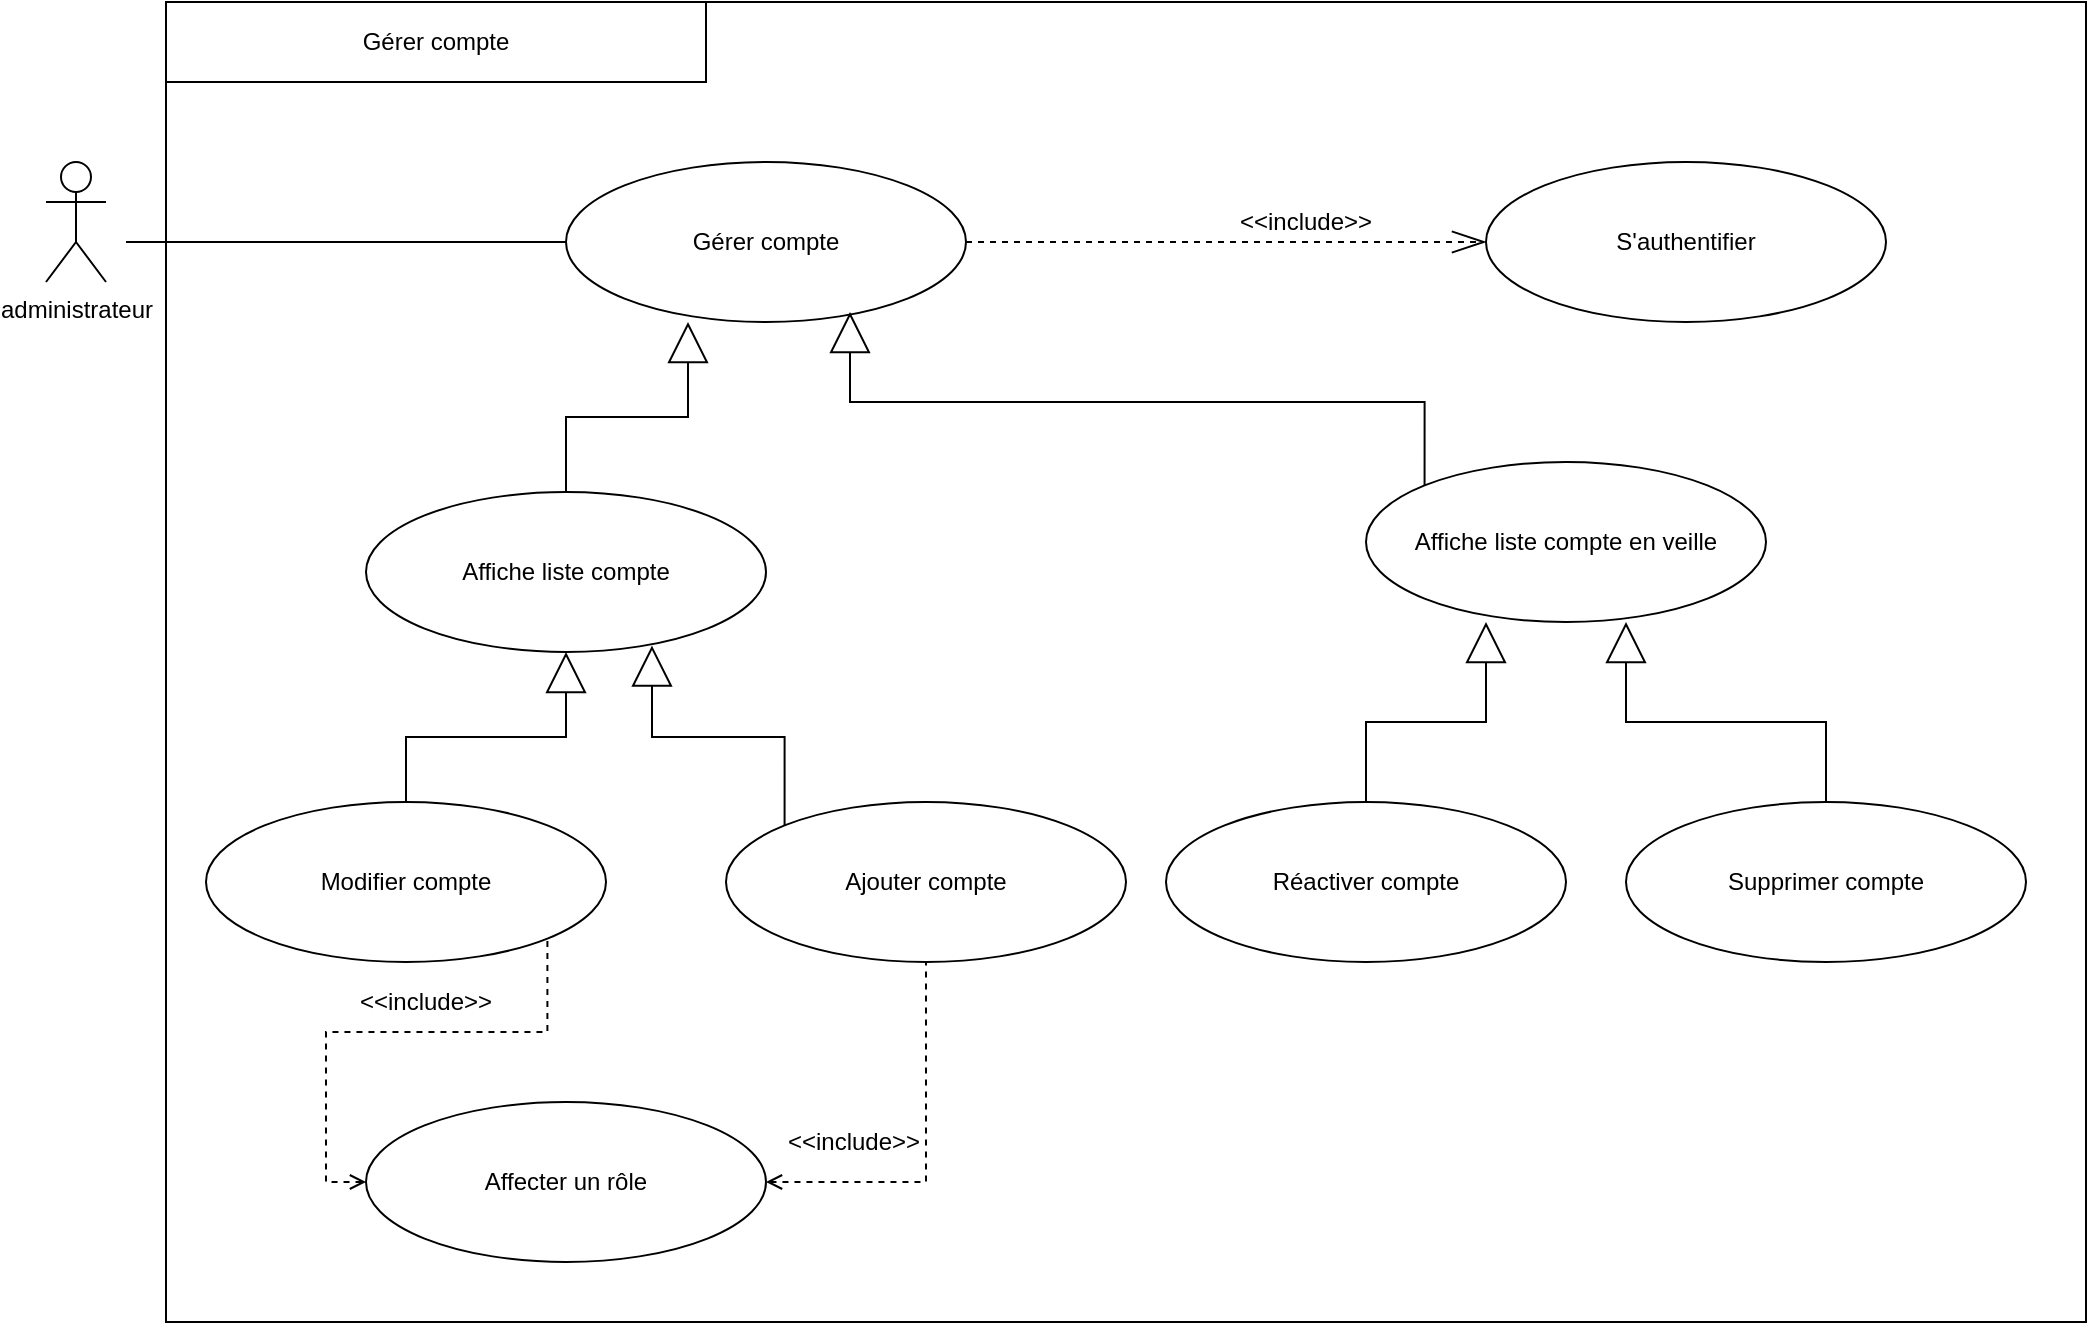 <mxfile version="21.3.7" type="gitlab">
  <diagram name="Page-1" id="0QIcclAHsSgHyHEDI2JT">
    <mxGraphModel dx="1379" dy="788" grid="1" gridSize="10" guides="1" tooltips="1" connect="1" arrows="1" fold="1" page="1" pageScale="1" pageWidth="827" pageHeight="1169" math="0" shadow="0">
      <root>
        <mxCell id="0" />
        <mxCell id="1" parent="0" />
        <mxCell id="HLJ9wctepKvao4_o_syU-1" value="" style="rounded=0;whiteSpace=wrap;html=1;" parent="1" vertex="1">
          <mxGeometry x="90" y="130" width="960" height="660" as="geometry" />
        </mxCell>
        <mxCell id="D3x_KA44DKpdAV-QIm3H-1" style="edgeStyle=orthogonalEdgeStyle;rounded=0;orthogonalLoop=1;jettySize=auto;html=1;endArrow=openThin;endFill=0;endSize=15;dashed=1;" edge="1" parent="1" source="HLJ9wctepKvao4_o_syU-4" target="HLJ9wctepKvao4_o_syU-6">
          <mxGeometry relative="1" as="geometry" />
        </mxCell>
        <mxCell id="HLJ9wctepKvao4_o_syU-4" value="Gérer compte" style="ellipse;whiteSpace=wrap;html=1;" parent="1" vertex="1">
          <mxGeometry x="290" y="210" width="200" height="80" as="geometry" />
        </mxCell>
        <mxCell id="HLJ9wctepKvao4_o_syU-5" value="" style="endArrow=none;html=1;rounded=0;entryX=0;entryY=0.5;entryDx=0;entryDy=0;" parent="1" target="HLJ9wctepKvao4_o_syU-4" edge="1">
          <mxGeometry width="50" height="50" relative="1" as="geometry">
            <mxPoint x="70" y="250" as="sourcePoint" />
            <mxPoint x="530" y="560" as="targetPoint" />
          </mxGeometry>
        </mxCell>
        <mxCell id="HLJ9wctepKvao4_o_syU-6" value="S&#39;authentifier" style="ellipse;whiteSpace=wrap;html=1;" parent="1" vertex="1">
          <mxGeometry x="750" y="210" width="200" height="80" as="geometry" />
        </mxCell>
        <mxCell id="HLJ9wctepKvao4_o_syU-20" value="&amp;lt;&amp;lt;include&amp;gt;&amp;gt;" style="text;html=1;strokeColor=none;fillColor=none;align=center;verticalAlign=middle;whiteSpace=wrap;rounded=0;" parent="1" vertex="1">
          <mxGeometry x="640" y="230" width="40" height="20" as="geometry" />
        </mxCell>
        <mxCell id="HLJ9wctepKvao4_o_syU-25" value="Gérer compte" style="rounded=0;whiteSpace=wrap;html=1;" parent="1" vertex="1">
          <mxGeometry x="90" y="130" width="270" height="40" as="geometry" />
        </mxCell>
        <mxCell id="HLJ9wctepKvao4_o_syU-43" value="administrateur" style="shape=umlActor;verticalLabelPosition=bottom;verticalAlign=top;html=1;outlineConnect=0;" parent="1" vertex="1">
          <mxGeometry x="30" y="210" width="30" height="60" as="geometry" />
        </mxCell>
        <mxCell id="D3x_KA44DKpdAV-QIm3H-6" style="edgeStyle=orthogonalEdgeStyle;rounded=0;orthogonalLoop=1;jettySize=auto;html=1;entryX=0.305;entryY=1;entryDx=0;entryDy=0;entryPerimeter=0;endArrow=block;endFill=0;endSize=18;" edge="1" parent="1" source="HLJ9wctepKvao4_o_syU-44" target="HLJ9wctepKvao4_o_syU-4">
          <mxGeometry relative="1" as="geometry" />
        </mxCell>
        <mxCell id="HLJ9wctepKvao4_o_syU-44" value="Affiche liste compte" style="ellipse;whiteSpace=wrap;html=1;" parent="1" vertex="1">
          <mxGeometry x="190" y="375" width="200" height="80" as="geometry" />
        </mxCell>
        <mxCell id="D3x_KA44DKpdAV-QIm3H-8" style="edgeStyle=orthogonalEdgeStyle;rounded=0;orthogonalLoop=1;jettySize=auto;html=1;entryX=0.3;entryY=1;entryDx=0;entryDy=0;entryPerimeter=0;endArrow=block;endFill=0;endSize=18;" edge="1" parent="1" source="HLJ9wctepKvao4_o_syU-45" target="HLJ9wctepKvao4_o_syU-58">
          <mxGeometry relative="1" as="geometry" />
        </mxCell>
        <mxCell id="HLJ9wctepKvao4_o_syU-45" value="Réactiver compte" style="ellipse;whiteSpace=wrap;html=1;" parent="1" vertex="1">
          <mxGeometry x="590" y="530" width="200" height="80" as="geometry" />
        </mxCell>
        <mxCell id="D3x_KA44DKpdAV-QIm3H-4" style="edgeStyle=orthogonalEdgeStyle;rounded=0;orthogonalLoop=1;jettySize=auto;html=1;endArrow=block;endFill=0;endSize=18;" edge="1" parent="1" source="HLJ9wctepKvao4_o_syU-55" target="HLJ9wctepKvao4_o_syU-44">
          <mxGeometry relative="1" as="geometry" />
        </mxCell>
        <mxCell id="HLJ9wctepKvao4_o_syU-55" value="Modifier compte" style="ellipse;whiteSpace=wrap;html=1;" parent="1" vertex="1">
          <mxGeometry x="110" y="530" width="200" height="80" as="geometry" />
        </mxCell>
        <mxCell id="D3x_KA44DKpdAV-QIm3H-7" style="edgeStyle=orthogonalEdgeStyle;rounded=0;orthogonalLoop=1;jettySize=auto;html=1;exitX=0;exitY=0;exitDx=0;exitDy=0;entryX=0.71;entryY=0.938;entryDx=0;entryDy=0;entryPerimeter=0;endArrow=block;endFill=0;endSize=18;" edge="1" parent="1" source="HLJ9wctepKvao4_o_syU-58" target="HLJ9wctepKvao4_o_syU-4">
          <mxGeometry relative="1" as="geometry">
            <mxPoint x="440" y="280" as="targetPoint" />
            <Array as="points">
              <mxPoint x="719" y="330" />
              <mxPoint x="432" y="330" />
            </Array>
          </mxGeometry>
        </mxCell>
        <mxCell id="HLJ9wctepKvao4_o_syU-58" value="Affiche liste compte en veille" style="ellipse;whiteSpace=wrap;html=1;" parent="1" vertex="1">
          <mxGeometry x="690" y="360" width="200" height="80" as="geometry" />
        </mxCell>
        <mxCell id="D3x_KA44DKpdAV-QIm3H-9" style="edgeStyle=orthogonalEdgeStyle;rounded=0;orthogonalLoop=1;jettySize=auto;html=1;entryX=0.65;entryY=1;entryDx=0;entryDy=0;entryPerimeter=0;endArrow=block;endFill=0;endSize=18;" edge="1" parent="1" source="HLJ9wctepKvao4_o_syU-61" target="HLJ9wctepKvao4_o_syU-58">
          <mxGeometry relative="1" as="geometry" />
        </mxCell>
        <mxCell id="HLJ9wctepKvao4_o_syU-61" value="Supprimer compte" style="ellipse;whiteSpace=wrap;html=1;" parent="1" vertex="1">
          <mxGeometry x="820" y="530" width="200" height="80" as="geometry" />
        </mxCell>
        <mxCell id="D3x_KA44DKpdAV-QIm3H-5" style="edgeStyle=orthogonalEdgeStyle;rounded=0;orthogonalLoop=1;jettySize=auto;html=1;exitX=0;exitY=0;exitDx=0;exitDy=0;entryX=0.715;entryY=0.96;entryDx=0;entryDy=0;entryPerimeter=0;endArrow=block;endFill=0;endSize=18;" edge="1" parent="1" source="HLJ9wctepKvao4_o_syU-64" target="HLJ9wctepKvao4_o_syU-44">
          <mxGeometry relative="1" as="geometry" />
        </mxCell>
        <mxCell id="HLJ9wctepKvao4_o_syU-64" value="Ajouter compte" style="ellipse;whiteSpace=wrap;html=1;" parent="1" vertex="1">
          <mxGeometry x="370" y="530" width="200" height="80" as="geometry" />
        </mxCell>
        <mxCell id="HLJ9wctepKvao4_o_syU-66" style="rounded=0;orthogonalLoop=1;jettySize=auto;html=1;dashed=1;endArrow=none;endFill=0;endSize=9;startArrow=open;startFill=0;edgeStyle=orthogonalEdgeStyle;exitX=1;exitY=0.5;exitDx=0;exitDy=0;" parent="1" source="HLJ9wctepKvao4_o_syU-65" target="HLJ9wctepKvao4_o_syU-64" edge="1">
          <mxGeometry relative="1" as="geometry" />
        </mxCell>
        <mxCell id="HLJ9wctepKvao4_o_syU-67" style="rounded=0;orthogonalLoop=1;jettySize=auto;html=1;entryX=1;entryY=1;entryDx=0;entryDy=0;dashed=1;endArrow=none;endFill=0;endSize=9;startArrow=open;startFill=0;edgeStyle=orthogonalEdgeStyle;exitX=0;exitY=0.5;exitDx=0;exitDy=0;" parent="1" source="HLJ9wctepKvao4_o_syU-65" target="HLJ9wctepKvao4_o_syU-55" edge="1">
          <mxGeometry relative="1" as="geometry" />
        </mxCell>
        <mxCell id="HLJ9wctepKvao4_o_syU-65" value="Affecter un rôle" style="ellipse;whiteSpace=wrap;html=1;" parent="1" vertex="1">
          <mxGeometry x="190" y="680" width="200" height="80" as="geometry" />
        </mxCell>
        <mxCell id="HLJ9wctepKvao4_o_syU-69" value="&amp;lt;&amp;lt;include&amp;gt;&amp;gt;" style="text;html=1;strokeColor=none;fillColor=none;align=center;verticalAlign=middle;whiteSpace=wrap;rounded=0;" parent="1" vertex="1">
          <mxGeometry x="200" y="620" width="40" height="20" as="geometry" />
        </mxCell>
        <mxCell id="HLJ9wctepKvao4_o_syU-71" value="&amp;lt;&amp;lt;include&amp;gt;&amp;gt;" style="text;html=1;strokeColor=none;fillColor=none;align=center;verticalAlign=middle;whiteSpace=wrap;rounded=0;" parent="1" vertex="1">
          <mxGeometry x="414" y="690" width="40" height="20" as="geometry" />
        </mxCell>
      </root>
    </mxGraphModel>
  </diagram>
</mxfile>
